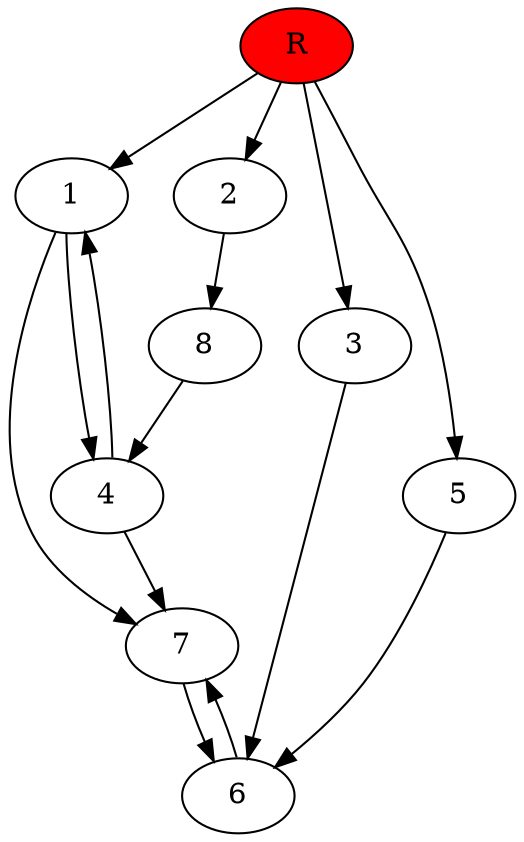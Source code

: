 digraph prb28382 {
	1
	2
	3
	4
	5
	6
	7
	8
	R [fillcolor="#ff0000" style=filled]
	1 -> 4
	1 -> 7
	2 -> 8
	3 -> 6
	4 -> 1
	4 -> 7
	5 -> 6
	6 -> 7
	7 -> 6
	8 -> 4
	R -> 1
	R -> 2
	R -> 3
	R -> 5
}
